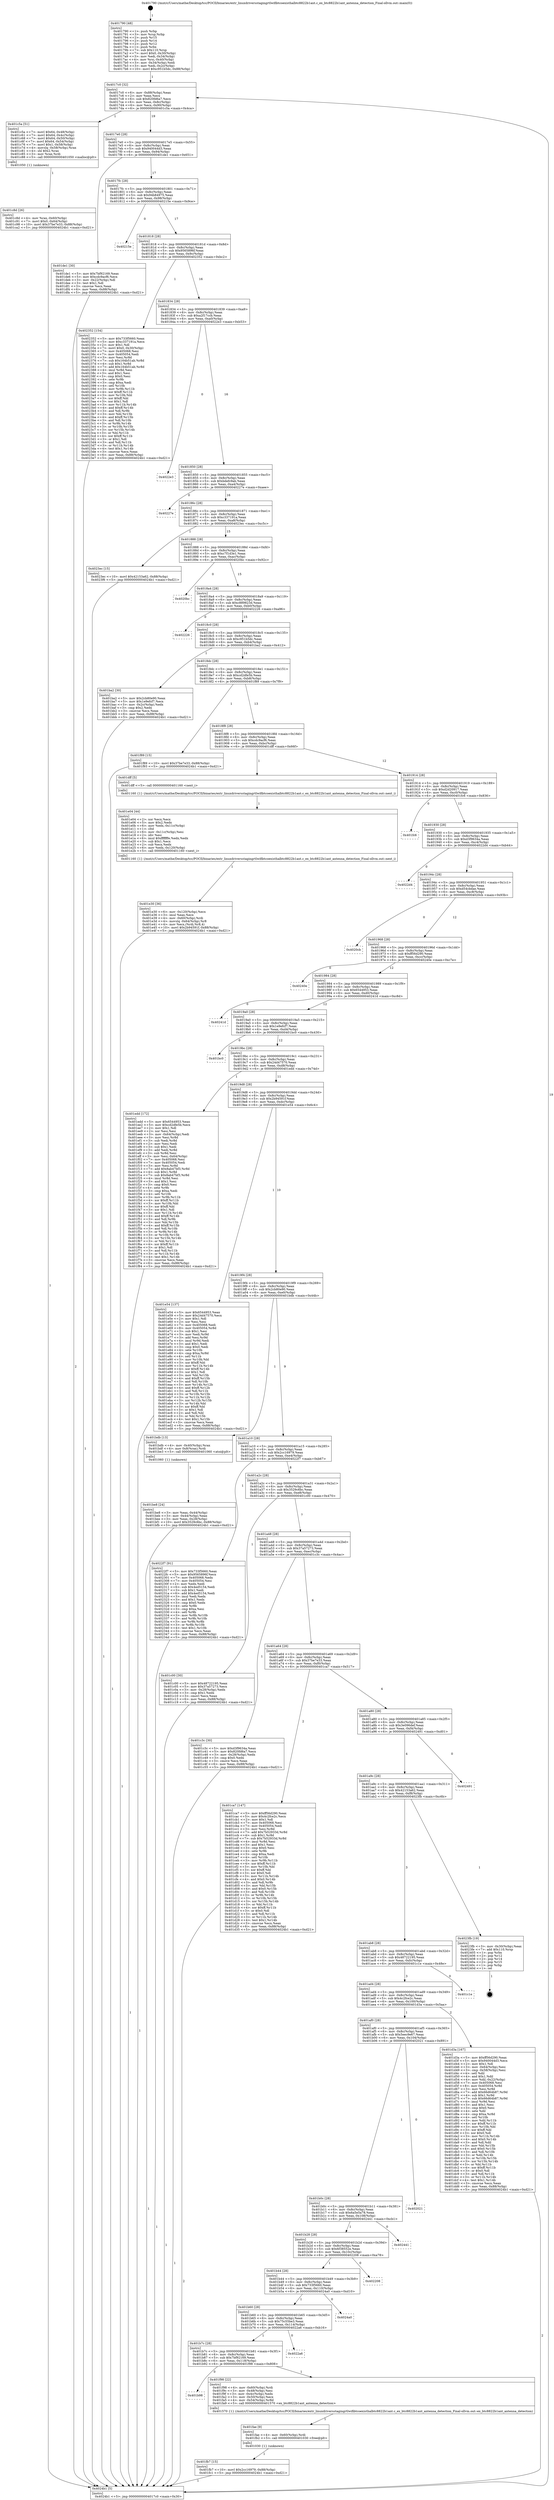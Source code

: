 digraph "0x401790" {
  label = "0x401790 (/mnt/c/Users/mathe/Desktop/tcc/POCII/binaries/extr_linuxdriversstagingrtlwifibtcoexisthalbtc8822b1ant.c_ex_btc8822b1ant_antenna_detection_Final-ollvm.out::main(0))"
  labelloc = "t"
  node[shape=record]

  Entry [label="",width=0.3,height=0.3,shape=circle,fillcolor=black,style=filled]
  "0x4017c0" [label="{
     0x4017c0 [32]\l
     | [instrs]\l
     &nbsp;&nbsp;0x4017c0 \<+6\>: mov -0x88(%rbp),%eax\l
     &nbsp;&nbsp;0x4017c6 \<+2\>: mov %eax,%ecx\l
     &nbsp;&nbsp;0x4017c8 \<+6\>: sub $0x820fd6a7,%ecx\l
     &nbsp;&nbsp;0x4017ce \<+6\>: mov %eax,-0x8c(%rbp)\l
     &nbsp;&nbsp;0x4017d4 \<+6\>: mov %ecx,-0x90(%rbp)\l
     &nbsp;&nbsp;0x4017da \<+6\>: je 0000000000401c5a \<main+0x4ca\>\l
  }"]
  "0x401c5a" [label="{
     0x401c5a [51]\l
     | [instrs]\l
     &nbsp;&nbsp;0x401c5a \<+7\>: movl $0x64,-0x48(%rbp)\l
     &nbsp;&nbsp;0x401c61 \<+7\>: movl $0x64,-0x4c(%rbp)\l
     &nbsp;&nbsp;0x401c68 \<+7\>: movl $0x64,-0x50(%rbp)\l
     &nbsp;&nbsp;0x401c6f \<+7\>: movl $0x64,-0x54(%rbp)\l
     &nbsp;&nbsp;0x401c76 \<+7\>: movl $0x1,-0x58(%rbp)\l
     &nbsp;&nbsp;0x401c7d \<+4\>: movslq -0x58(%rbp),%rax\l
     &nbsp;&nbsp;0x401c81 \<+4\>: shl $0x2,%rax\l
     &nbsp;&nbsp;0x401c85 \<+3\>: mov %rax,%rdi\l
     &nbsp;&nbsp;0x401c88 \<+5\>: call 0000000000401050 \<malloc@plt\>\l
     | [calls]\l
     &nbsp;&nbsp;0x401050 \{1\} (unknown)\l
  }"]
  "0x4017e0" [label="{
     0x4017e0 [28]\l
     | [instrs]\l
     &nbsp;&nbsp;0x4017e0 \<+5\>: jmp 00000000004017e5 \<main+0x55\>\l
     &nbsp;&nbsp;0x4017e5 \<+6\>: mov -0x8c(%rbp),%eax\l
     &nbsp;&nbsp;0x4017eb \<+5\>: sub $0x940044d3,%eax\l
     &nbsp;&nbsp;0x4017f0 \<+6\>: mov %eax,-0x94(%rbp)\l
     &nbsp;&nbsp;0x4017f6 \<+6\>: je 0000000000401de1 \<main+0x651\>\l
  }"]
  Exit [label="",width=0.3,height=0.3,shape=circle,fillcolor=black,style=filled,peripheries=2]
  "0x401de1" [label="{
     0x401de1 [30]\l
     | [instrs]\l
     &nbsp;&nbsp;0x401de1 \<+5\>: mov $0x7bf92169,%eax\l
     &nbsp;&nbsp;0x401de6 \<+5\>: mov $0xcdc9acf6,%ecx\l
     &nbsp;&nbsp;0x401deb \<+3\>: mov -0x22(%rbp),%dl\l
     &nbsp;&nbsp;0x401dee \<+3\>: test $0x1,%dl\l
     &nbsp;&nbsp;0x401df1 \<+3\>: cmovne %ecx,%eax\l
     &nbsp;&nbsp;0x401df4 \<+6\>: mov %eax,-0x88(%rbp)\l
     &nbsp;&nbsp;0x401dfa \<+5\>: jmp 00000000004024b1 \<main+0xd21\>\l
  }"]
  "0x4017fc" [label="{
     0x4017fc [28]\l
     | [instrs]\l
     &nbsp;&nbsp;0x4017fc \<+5\>: jmp 0000000000401801 \<main+0x71\>\l
     &nbsp;&nbsp;0x401801 \<+6\>: mov -0x8c(%rbp),%eax\l
     &nbsp;&nbsp;0x401807 \<+5\>: sub $0x94b84975,%eax\l
     &nbsp;&nbsp;0x40180c \<+6\>: mov %eax,-0x98(%rbp)\l
     &nbsp;&nbsp;0x401812 \<+6\>: je 000000000040215e \<main+0x9ce\>\l
  }"]
  "0x401fb7" [label="{
     0x401fb7 [15]\l
     | [instrs]\l
     &nbsp;&nbsp;0x401fb7 \<+10\>: movl $0x2cc16979,-0x88(%rbp)\l
     &nbsp;&nbsp;0x401fc1 \<+5\>: jmp 00000000004024b1 \<main+0xd21\>\l
  }"]
  "0x40215e" [label="{
     0x40215e\l
  }", style=dashed]
  "0x401818" [label="{
     0x401818 [28]\l
     | [instrs]\l
     &nbsp;&nbsp;0x401818 \<+5\>: jmp 000000000040181d \<main+0x8d\>\l
     &nbsp;&nbsp;0x40181d \<+6\>: mov -0x8c(%rbp),%eax\l
     &nbsp;&nbsp;0x401823 \<+5\>: sub $0x9565896f,%eax\l
     &nbsp;&nbsp;0x401828 \<+6\>: mov %eax,-0x9c(%rbp)\l
     &nbsp;&nbsp;0x40182e \<+6\>: je 0000000000402352 \<main+0xbc2\>\l
  }"]
  "0x401fae" [label="{
     0x401fae [9]\l
     | [instrs]\l
     &nbsp;&nbsp;0x401fae \<+4\>: mov -0x60(%rbp),%rdi\l
     &nbsp;&nbsp;0x401fb2 \<+5\>: call 0000000000401030 \<free@plt\>\l
     | [calls]\l
     &nbsp;&nbsp;0x401030 \{1\} (unknown)\l
  }"]
  "0x402352" [label="{
     0x402352 [154]\l
     | [instrs]\l
     &nbsp;&nbsp;0x402352 \<+5\>: mov $0x733f5660,%eax\l
     &nbsp;&nbsp;0x402357 \<+5\>: mov $0xc337191a,%ecx\l
     &nbsp;&nbsp;0x40235c \<+2\>: mov $0x1,%dl\l
     &nbsp;&nbsp;0x40235e \<+7\>: movl $0x0,-0x30(%rbp)\l
     &nbsp;&nbsp;0x402365 \<+7\>: mov 0x405068,%esi\l
     &nbsp;&nbsp;0x40236c \<+7\>: mov 0x405054,%edi\l
     &nbsp;&nbsp;0x402373 \<+3\>: mov %esi,%r8d\l
     &nbsp;&nbsp;0x402376 \<+7\>: sub $0x164b51ab,%r8d\l
     &nbsp;&nbsp;0x40237d \<+4\>: sub $0x1,%r8d\l
     &nbsp;&nbsp;0x402381 \<+7\>: add $0x164b51ab,%r8d\l
     &nbsp;&nbsp;0x402388 \<+4\>: imul %r8d,%esi\l
     &nbsp;&nbsp;0x40238c \<+3\>: and $0x1,%esi\l
     &nbsp;&nbsp;0x40238f \<+3\>: cmp $0x0,%esi\l
     &nbsp;&nbsp;0x402392 \<+4\>: sete %r9b\l
     &nbsp;&nbsp;0x402396 \<+3\>: cmp $0xa,%edi\l
     &nbsp;&nbsp;0x402399 \<+4\>: setl %r10b\l
     &nbsp;&nbsp;0x40239d \<+3\>: mov %r9b,%r11b\l
     &nbsp;&nbsp;0x4023a0 \<+4\>: xor $0xff,%r11b\l
     &nbsp;&nbsp;0x4023a4 \<+3\>: mov %r10b,%bl\l
     &nbsp;&nbsp;0x4023a7 \<+3\>: xor $0xff,%bl\l
     &nbsp;&nbsp;0x4023aa \<+3\>: xor $0x1,%dl\l
     &nbsp;&nbsp;0x4023ad \<+3\>: mov %r11b,%r14b\l
     &nbsp;&nbsp;0x4023b0 \<+4\>: and $0xff,%r14b\l
     &nbsp;&nbsp;0x4023b4 \<+3\>: and %dl,%r9b\l
     &nbsp;&nbsp;0x4023b7 \<+3\>: mov %bl,%r15b\l
     &nbsp;&nbsp;0x4023ba \<+4\>: and $0xff,%r15b\l
     &nbsp;&nbsp;0x4023be \<+3\>: and %dl,%r10b\l
     &nbsp;&nbsp;0x4023c1 \<+3\>: or %r9b,%r14b\l
     &nbsp;&nbsp;0x4023c4 \<+3\>: or %r10b,%r15b\l
     &nbsp;&nbsp;0x4023c7 \<+3\>: xor %r15b,%r14b\l
     &nbsp;&nbsp;0x4023ca \<+3\>: or %bl,%r11b\l
     &nbsp;&nbsp;0x4023cd \<+4\>: xor $0xff,%r11b\l
     &nbsp;&nbsp;0x4023d1 \<+3\>: or $0x1,%dl\l
     &nbsp;&nbsp;0x4023d4 \<+3\>: and %dl,%r11b\l
     &nbsp;&nbsp;0x4023d7 \<+3\>: or %r11b,%r14b\l
     &nbsp;&nbsp;0x4023da \<+4\>: test $0x1,%r14b\l
     &nbsp;&nbsp;0x4023de \<+3\>: cmovne %ecx,%eax\l
     &nbsp;&nbsp;0x4023e1 \<+6\>: mov %eax,-0x88(%rbp)\l
     &nbsp;&nbsp;0x4023e7 \<+5\>: jmp 00000000004024b1 \<main+0xd21\>\l
  }"]
  "0x401834" [label="{
     0x401834 [28]\l
     | [instrs]\l
     &nbsp;&nbsp;0x401834 \<+5\>: jmp 0000000000401839 \<main+0xa9\>\l
     &nbsp;&nbsp;0x401839 \<+6\>: mov -0x8c(%rbp),%eax\l
     &nbsp;&nbsp;0x40183f \<+5\>: sub $0xa2f17ccb,%eax\l
     &nbsp;&nbsp;0x401844 \<+6\>: mov %eax,-0xa0(%rbp)\l
     &nbsp;&nbsp;0x40184a \<+6\>: je 00000000004022e3 \<main+0xb53\>\l
  }"]
  "0x401b98" [label="{
     0x401b98\l
  }", style=dashed]
  "0x4022e3" [label="{
     0x4022e3\l
  }", style=dashed]
  "0x401850" [label="{
     0x401850 [28]\l
     | [instrs]\l
     &nbsp;&nbsp;0x401850 \<+5\>: jmp 0000000000401855 \<main+0xc5\>\l
     &nbsp;&nbsp;0x401855 \<+6\>: mov -0x8c(%rbp),%eax\l
     &nbsp;&nbsp;0x40185b \<+5\>: sub $0xbdefc9ab,%eax\l
     &nbsp;&nbsp;0x401860 \<+6\>: mov %eax,-0xa4(%rbp)\l
     &nbsp;&nbsp;0x401866 \<+6\>: je 000000000040227e \<main+0xaee\>\l
  }"]
  "0x401f98" [label="{
     0x401f98 [22]\l
     | [instrs]\l
     &nbsp;&nbsp;0x401f98 \<+4\>: mov -0x60(%rbp),%rdi\l
     &nbsp;&nbsp;0x401f9c \<+3\>: mov -0x48(%rbp),%esi\l
     &nbsp;&nbsp;0x401f9f \<+3\>: mov -0x4c(%rbp),%edx\l
     &nbsp;&nbsp;0x401fa2 \<+3\>: mov -0x50(%rbp),%ecx\l
     &nbsp;&nbsp;0x401fa5 \<+4\>: mov -0x54(%rbp),%r8d\l
     &nbsp;&nbsp;0x401fa9 \<+5\>: call 0000000000401570 \<ex_btc8822b1ant_antenna_detection\>\l
     | [calls]\l
     &nbsp;&nbsp;0x401570 \{1\} (/mnt/c/Users/mathe/Desktop/tcc/POCII/binaries/extr_linuxdriversstagingrtlwifibtcoexisthalbtc8822b1ant.c_ex_btc8822b1ant_antenna_detection_Final-ollvm.out::ex_btc8822b1ant_antenna_detection)\l
  }"]
  "0x40227e" [label="{
     0x40227e\l
  }", style=dashed]
  "0x40186c" [label="{
     0x40186c [28]\l
     | [instrs]\l
     &nbsp;&nbsp;0x40186c \<+5\>: jmp 0000000000401871 \<main+0xe1\>\l
     &nbsp;&nbsp;0x401871 \<+6\>: mov -0x8c(%rbp),%eax\l
     &nbsp;&nbsp;0x401877 \<+5\>: sub $0xc337191a,%eax\l
     &nbsp;&nbsp;0x40187c \<+6\>: mov %eax,-0xa8(%rbp)\l
     &nbsp;&nbsp;0x401882 \<+6\>: je 00000000004023ec \<main+0xc5c\>\l
  }"]
  "0x401b7c" [label="{
     0x401b7c [28]\l
     | [instrs]\l
     &nbsp;&nbsp;0x401b7c \<+5\>: jmp 0000000000401b81 \<main+0x3f1\>\l
     &nbsp;&nbsp;0x401b81 \<+6\>: mov -0x8c(%rbp),%eax\l
     &nbsp;&nbsp;0x401b87 \<+5\>: sub $0x7bf92169,%eax\l
     &nbsp;&nbsp;0x401b8c \<+6\>: mov %eax,-0x118(%rbp)\l
     &nbsp;&nbsp;0x401b92 \<+6\>: je 0000000000401f98 \<main+0x808\>\l
  }"]
  "0x4023ec" [label="{
     0x4023ec [15]\l
     | [instrs]\l
     &nbsp;&nbsp;0x4023ec \<+10\>: movl $0x42153a62,-0x88(%rbp)\l
     &nbsp;&nbsp;0x4023f6 \<+5\>: jmp 00000000004024b1 \<main+0xd21\>\l
  }"]
  "0x401888" [label="{
     0x401888 [28]\l
     | [instrs]\l
     &nbsp;&nbsp;0x401888 \<+5\>: jmp 000000000040188d \<main+0xfd\>\l
     &nbsp;&nbsp;0x40188d \<+6\>: mov -0x8c(%rbp),%eax\l
     &nbsp;&nbsp;0x401893 \<+5\>: sub $0xc7f1d3e1,%eax\l
     &nbsp;&nbsp;0x401898 \<+6\>: mov %eax,-0xac(%rbp)\l
     &nbsp;&nbsp;0x40189e \<+6\>: je 00000000004020bc \<main+0x92c\>\l
  }"]
  "0x4022a6" [label="{
     0x4022a6\l
  }", style=dashed]
  "0x4020bc" [label="{
     0x4020bc\l
  }", style=dashed]
  "0x4018a4" [label="{
     0x4018a4 [28]\l
     | [instrs]\l
     &nbsp;&nbsp;0x4018a4 \<+5\>: jmp 00000000004018a9 \<main+0x119\>\l
     &nbsp;&nbsp;0x4018a9 \<+6\>: mov -0x8c(%rbp),%eax\l
     &nbsp;&nbsp;0x4018af \<+5\>: sub $0xc889823d,%eax\l
     &nbsp;&nbsp;0x4018b4 \<+6\>: mov %eax,-0xb0(%rbp)\l
     &nbsp;&nbsp;0x4018ba \<+6\>: je 0000000000402226 \<main+0xa96\>\l
  }"]
  "0x401b60" [label="{
     0x401b60 [28]\l
     | [instrs]\l
     &nbsp;&nbsp;0x401b60 \<+5\>: jmp 0000000000401b65 \<main+0x3d5\>\l
     &nbsp;&nbsp;0x401b65 \<+6\>: mov -0x8c(%rbp),%eax\l
     &nbsp;&nbsp;0x401b6b \<+5\>: sub $0x75c55be3,%eax\l
     &nbsp;&nbsp;0x401b70 \<+6\>: mov %eax,-0x114(%rbp)\l
     &nbsp;&nbsp;0x401b76 \<+6\>: je 00000000004022a6 \<main+0xb16\>\l
  }"]
  "0x402226" [label="{
     0x402226\l
  }", style=dashed]
  "0x4018c0" [label="{
     0x4018c0 [28]\l
     | [instrs]\l
     &nbsp;&nbsp;0x4018c0 \<+5\>: jmp 00000000004018c5 \<main+0x135\>\l
     &nbsp;&nbsp;0x4018c5 \<+6\>: mov -0x8c(%rbp),%eax\l
     &nbsp;&nbsp;0x4018cb \<+5\>: sub $0xc951b5dc,%eax\l
     &nbsp;&nbsp;0x4018d0 \<+6\>: mov %eax,-0xb4(%rbp)\l
     &nbsp;&nbsp;0x4018d6 \<+6\>: je 0000000000401ba2 \<main+0x412\>\l
  }"]
  "0x4024a0" [label="{
     0x4024a0\l
  }", style=dashed]
  "0x401ba2" [label="{
     0x401ba2 [30]\l
     | [instrs]\l
     &nbsp;&nbsp;0x401ba2 \<+5\>: mov $0x2cb80e90,%eax\l
     &nbsp;&nbsp;0x401ba7 \<+5\>: mov $0x1e9efcf7,%ecx\l
     &nbsp;&nbsp;0x401bac \<+3\>: mov -0x2c(%rbp),%edx\l
     &nbsp;&nbsp;0x401baf \<+3\>: cmp $0x2,%edx\l
     &nbsp;&nbsp;0x401bb2 \<+3\>: cmovne %ecx,%eax\l
     &nbsp;&nbsp;0x401bb5 \<+6\>: mov %eax,-0x88(%rbp)\l
     &nbsp;&nbsp;0x401bbb \<+5\>: jmp 00000000004024b1 \<main+0xd21\>\l
  }"]
  "0x4018dc" [label="{
     0x4018dc [28]\l
     | [instrs]\l
     &nbsp;&nbsp;0x4018dc \<+5\>: jmp 00000000004018e1 \<main+0x151\>\l
     &nbsp;&nbsp;0x4018e1 \<+6\>: mov -0x8c(%rbp),%eax\l
     &nbsp;&nbsp;0x4018e7 \<+5\>: sub $0xcd2dfe5b,%eax\l
     &nbsp;&nbsp;0x4018ec \<+6\>: mov %eax,-0xb8(%rbp)\l
     &nbsp;&nbsp;0x4018f2 \<+6\>: je 0000000000401f89 \<main+0x7f9\>\l
  }"]
  "0x4024b1" [label="{
     0x4024b1 [5]\l
     | [instrs]\l
     &nbsp;&nbsp;0x4024b1 \<+5\>: jmp 00000000004017c0 \<main+0x30\>\l
  }"]
  "0x401790" [label="{
     0x401790 [48]\l
     | [instrs]\l
     &nbsp;&nbsp;0x401790 \<+1\>: push %rbp\l
     &nbsp;&nbsp;0x401791 \<+3\>: mov %rsp,%rbp\l
     &nbsp;&nbsp;0x401794 \<+2\>: push %r15\l
     &nbsp;&nbsp;0x401796 \<+2\>: push %r14\l
     &nbsp;&nbsp;0x401798 \<+2\>: push %r12\l
     &nbsp;&nbsp;0x40179a \<+1\>: push %rbx\l
     &nbsp;&nbsp;0x40179b \<+7\>: sub $0x110,%rsp\l
     &nbsp;&nbsp;0x4017a2 \<+7\>: movl $0x0,-0x30(%rbp)\l
     &nbsp;&nbsp;0x4017a9 \<+3\>: mov %edi,-0x34(%rbp)\l
     &nbsp;&nbsp;0x4017ac \<+4\>: mov %rsi,-0x40(%rbp)\l
     &nbsp;&nbsp;0x4017b0 \<+3\>: mov -0x34(%rbp),%edi\l
     &nbsp;&nbsp;0x4017b3 \<+3\>: mov %edi,-0x2c(%rbp)\l
     &nbsp;&nbsp;0x4017b6 \<+10\>: movl $0xc951b5dc,-0x88(%rbp)\l
  }"]
  "0x401b44" [label="{
     0x401b44 [28]\l
     | [instrs]\l
     &nbsp;&nbsp;0x401b44 \<+5\>: jmp 0000000000401b49 \<main+0x3b9\>\l
     &nbsp;&nbsp;0x401b49 \<+6\>: mov -0x8c(%rbp),%eax\l
     &nbsp;&nbsp;0x401b4f \<+5\>: sub $0x733f5660,%eax\l
     &nbsp;&nbsp;0x401b54 \<+6\>: mov %eax,-0x110(%rbp)\l
     &nbsp;&nbsp;0x401b5a \<+6\>: je 00000000004024a0 \<main+0xd10\>\l
  }"]
  "0x401f89" [label="{
     0x401f89 [15]\l
     | [instrs]\l
     &nbsp;&nbsp;0x401f89 \<+10\>: movl $0x37be7e33,-0x88(%rbp)\l
     &nbsp;&nbsp;0x401f93 \<+5\>: jmp 00000000004024b1 \<main+0xd21\>\l
  }"]
  "0x4018f8" [label="{
     0x4018f8 [28]\l
     | [instrs]\l
     &nbsp;&nbsp;0x4018f8 \<+5\>: jmp 00000000004018fd \<main+0x16d\>\l
     &nbsp;&nbsp;0x4018fd \<+6\>: mov -0x8c(%rbp),%eax\l
     &nbsp;&nbsp;0x401903 \<+5\>: sub $0xcdc9acf6,%eax\l
     &nbsp;&nbsp;0x401908 \<+6\>: mov %eax,-0xbc(%rbp)\l
     &nbsp;&nbsp;0x40190e \<+6\>: je 0000000000401dff \<main+0x66f\>\l
  }"]
  "0x402208" [label="{
     0x402208\l
  }", style=dashed]
  "0x401dff" [label="{
     0x401dff [5]\l
     | [instrs]\l
     &nbsp;&nbsp;0x401dff \<+5\>: call 0000000000401160 \<next_i\>\l
     | [calls]\l
     &nbsp;&nbsp;0x401160 \{1\} (/mnt/c/Users/mathe/Desktop/tcc/POCII/binaries/extr_linuxdriversstagingrtlwifibtcoexisthalbtc8822b1ant.c_ex_btc8822b1ant_antenna_detection_Final-ollvm.out::next_i)\l
  }"]
  "0x401914" [label="{
     0x401914 [28]\l
     | [instrs]\l
     &nbsp;&nbsp;0x401914 \<+5\>: jmp 0000000000401919 \<main+0x189\>\l
     &nbsp;&nbsp;0x401919 \<+6\>: mov -0x8c(%rbp),%eax\l
     &nbsp;&nbsp;0x40191f \<+5\>: sub $0xd2d20917,%eax\l
     &nbsp;&nbsp;0x401924 \<+6\>: mov %eax,-0xc0(%rbp)\l
     &nbsp;&nbsp;0x40192a \<+6\>: je 0000000000401fc6 \<main+0x836\>\l
  }"]
  "0x401b28" [label="{
     0x401b28 [28]\l
     | [instrs]\l
     &nbsp;&nbsp;0x401b28 \<+5\>: jmp 0000000000401b2d \<main+0x39d\>\l
     &nbsp;&nbsp;0x401b2d \<+6\>: mov -0x8c(%rbp),%eax\l
     &nbsp;&nbsp;0x401b33 \<+5\>: sub $0x6f38552e,%eax\l
     &nbsp;&nbsp;0x401b38 \<+6\>: mov %eax,-0x10c(%rbp)\l
     &nbsp;&nbsp;0x401b3e \<+6\>: je 0000000000402208 \<main+0xa78\>\l
  }"]
  "0x401fc6" [label="{
     0x401fc6\l
  }", style=dashed]
  "0x401930" [label="{
     0x401930 [28]\l
     | [instrs]\l
     &nbsp;&nbsp;0x401930 \<+5\>: jmp 0000000000401935 \<main+0x1a5\>\l
     &nbsp;&nbsp;0x401935 \<+6\>: mov -0x8c(%rbp),%eax\l
     &nbsp;&nbsp;0x40193b \<+5\>: sub $0xd3f9634a,%eax\l
     &nbsp;&nbsp;0x401940 \<+6\>: mov %eax,-0xc4(%rbp)\l
     &nbsp;&nbsp;0x401946 \<+6\>: je 00000000004022d4 \<main+0xb44\>\l
  }"]
  "0x402441" [label="{
     0x402441\l
  }", style=dashed]
  "0x4022d4" [label="{
     0x4022d4\l
  }", style=dashed]
  "0x40194c" [label="{
     0x40194c [28]\l
     | [instrs]\l
     &nbsp;&nbsp;0x40194c \<+5\>: jmp 0000000000401951 \<main+0x1c1\>\l
     &nbsp;&nbsp;0x401951 \<+6\>: mov -0x8c(%rbp),%eax\l
     &nbsp;&nbsp;0x401957 \<+5\>: sub $0xd54cbdae,%eax\l
     &nbsp;&nbsp;0x40195c \<+6\>: mov %eax,-0xc8(%rbp)\l
     &nbsp;&nbsp;0x401962 \<+6\>: je 00000000004020cb \<main+0x93b\>\l
  }"]
  "0x401b0c" [label="{
     0x401b0c [28]\l
     | [instrs]\l
     &nbsp;&nbsp;0x401b0c \<+5\>: jmp 0000000000401b11 \<main+0x381\>\l
     &nbsp;&nbsp;0x401b11 \<+6\>: mov -0x8c(%rbp),%eax\l
     &nbsp;&nbsp;0x401b17 \<+5\>: sub $0x6a5e5a78,%eax\l
     &nbsp;&nbsp;0x401b1c \<+6\>: mov %eax,-0x108(%rbp)\l
     &nbsp;&nbsp;0x401b22 \<+6\>: je 0000000000402441 \<main+0xcb1\>\l
  }"]
  "0x4020cb" [label="{
     0x4020cb\l
  }", style=dashed]
  "0x401968" [label="{
     0x401968 [28]\l
     | [instrs]\l
     &nbsp;&nbsp;0x401968 \<+5\>: jmp 000000000040196d \<main+0x1dd\>\l
     &nbsp;&nbsp;0x40196d \<+6\>: mov -0x8c(%rbp),%eax\l
     &nbsp;&nbsp;0x401973 \<+5\>: sub $0xff56d290,%eax\l
     &nbsp;&nbsp;0x401978 \<+6\>: mov %eax,-0xcc(%rbp)\l
     &nbsp;&nbsp;0x40197e \<+6\>: je 000000000040240e \<main+0xc7e\>\l
  }"]
  "0x402021" [label="{
     0x402021\l
  }", style=dashed]
  "0x40240e" [label="{
     0x40240e\l
  }", style=dashed]
  "0x401984" [label="{
     0x401984 [28]\l
     | [instrs]\l
     &nbsp;&nbsp;0x401984 \<+5\>: jmp 0000000000401989 \<main+0x1f9\>\l
     &nbsp;&nbsp;0x401989 \<+6\>: mov -0x8c(%rbp),%eax\l
     &nbsp;&nbsp;0x40198f \<+5\>: sub $0x6544953,%eax\l
     &nbsp;&nbsp;0x401994 \<+6\>: mov %eax,-0xd0(%rbp)\l
     &nbsp;&nbsp;0x40199a \<+6\>: je 000000000040241d \<main+0xc8d\>\l
  }"]
  "0x401e30" [label="{
     0x401e30 [36]\l
     | [instrs]\l
     &nbsp;&nbsp;0x401e30 \<+6\>: mov -0x120(%rbp),%ecx\l
     &nbsp;&nbsp;0x401e36 \<+3\>: imul %eax,%ecx\l
     &nbsp;&nbsp;0x401e39 \<+4\>: mov -0x60(%rbp),%rdi\l
     &nbsp;&nbsp;0x401e3d \<+4\>: movslq -0x64(%rbp),%r8\l
     &nbsp;&nbsp;0x401e41 \<+4\>: mov %ecx,(%rdi,%r8,4)\l
     &nbsp;&nbsp;0x401e45 \<+10\>: movl $0x2b94591f,-0x88(%rbp)\l
     &nbsp;&nbsp;0x401e4f \<+5\>: jmp 00000000004024b1 \<main+0xd21\>\l
  }"]
  "0x40241d" [label="{
     0x40241d\l
  }", style=dashed]
  "0x4019a0" [label="{
     0x4019a0 [28]\l
     | [instrs]\l
     &nbsp;&nbsp;0x4019a0 \<+5\>: jmp 00000000004019a5 \<main+0x215\>\l
     &nbsp;&nbsp;0x4019a5 \<+6\>: mov -0x8c(%rbp),%eax\l
     &nbsp;&nbsp;0x4019ab \<+5\>: sub $0x1e9efcf7,%eax\l
     &nbsp;&nbsp;0x4019b0 \<+6\>: mov %eax,-0xd4(%rbp)\l
     &nbsp;&nbsp;0x4019b6 \<+6\>: je 0000000000401bc0 \<main+0x430\>\l
  }"]
  "0x401e04" [label="{
     0x401e04 [44]\l
     | [instrs]\l
     &nbsp;&nbsp;0x401e04 \<+2\>: xor %ecx,%ecx\l
     &nbsp;&nbsp;0x401e06 \<+5\>: mov $0x2,%edx\l
     &nbsp;&nbsp;0x401e0b \<+6\>: mov %edx,-0x11c(%rbp)\l
     &nbsp;&nbsp;0x401e11 \<+1\>: cltd\l
     &nbsp;&nbsp;0x401e12 \<+6\>: mov -0x11c(%rbp),%esi\l
     &nbsp;&nbsp;0x401e18 \<+2\>: idiv %esi\l
     &nbsp;&nbsp;0x401e1a \<+6\>: imul $0xfffffffe,%edx,%edx\l
     &nbsp;&nbsp;0x401e20 \<+3\>: sub $0x1,%ecx\l
     &nbsp;&nbsp;0x401e23 \<+2\>: sub %ecx,%edx\l
     &nbsp;&nbsp;0x401e25 \<+6\>: mov %edx,-0x120(%rbp)\l
     &nbsp;&nbsp;0x401e2b \<+5\>: call 0000000000401160 \<next_i\>\l
     | [calls]\l
     &nbsp;&nbsp;0x401160 \{1\} (/mnt/c/Users/mathe/Desktop/tcc/POCII/binaries/extr_linuxdriversstagingrtlwifibtcoexisthalbtc8822b1ant.c_ex_btc8822b1ant_antenna_detection_Final-ollvm.out::next_i)\l
  }"]
  "0x401bc0" [label="{
     0x401bc0\l
  }", style=dashed]
  "0x4019bc" [label="{
     0x4019bc [28]\l
     | [instrs]\l
     &nbsp;&nbsp;0x4019bc \<+5\>: jmp 00000000004019c1 \<main+0x231\>\l
     &nbsp;&nbsp;0x4019c1 \<+6\>: mov -0x8c(%rbp),%eax\l
     &nbsp;&nbsp;0x4019c7 \<+5\>: sub $0x24d47570,%eax\l
     &nbsp;&nbsp;0x4019cc \<+6\>: mov %eax,-0xd8(%rbp)\l
     &nbsp;&nbsp;0x4019d2 \<+6\>: je 0000000000401edd \<main+0x74d\>\l
  }"]
  "0x401af0" [label="{
     0x401af0 [28]\l
     | [instrs]\l
     &nbsp;&nbsp;0x401af0 \<+5\>: jmp 0000000000401af5 \<main+0x365\>\l
     &nbsp;&nbsp;0x401af5 \<+6\>: mov -0x8c(%rbp),%eax\l
     &nbsp;&nbsp;0x401afb \<+5\>: sub $0x5eec9e67,%eax\l
     &nbsp;&nbsp;0x401b00 \<+6\>: mov %eax,-0x104(%rbp)\l
     &nbsp;&nbsp;0x401b06 \<+6\>: je 0000000000402021 \<main+0x891\>\l
  }"]
  "0x401edd" [label="{
     0x401edd [172]\l
     | [instrs]\l
     &nbsp;&nbsp;0x401edd \<+5\>: mov $0x6544953,%eax\l
     &nbsp;&nbsp;0x401ee2 \<+5\>: mov $0xcd2dfe5b,%ecx\l
     &nbsp;&nbsp;0x401ee7 \<+2\>: mov $0x1,%dl\l
     &nbsp;&nbsp;0x401ee9 \<+2\>: xor %esi,%esi\l
     &nbsp;&nbsp;0x401eeb \<+3\>: mov -0x64(%rbp),%edi\l
     &nbsp;&nbsp;0x401eee \<+3\>: mov %esi,%r8d\l
     &nbsp;&nbsp;0x401ef1 \<+3\>: sub %edi,%r8d\l
     &nbsp;&nbsp;0x401ef4 \<+2\>: mov %esi,%edi\l
     &nbsp;&nbsp;0x401ef6 \<+3\>: sub $0x1,%edi\l
     &nbsp;&nbsp;0x401ef9 \<+3\>: add %edi,%r8d\l
     &nbsp;&nbsp;0x401efc \<+3\>: sub %r8d,%esi\l
     &nbsp;&nbsp;0x401eff \<+3\>: mov %esi,-0x64(%rbp)\l
     &nbsp;&nbsp;0x401f02 \<+7\>: mov 0x405068,%esi\l
     &nbsp;&nbsp;0x401f09 \<+7\>: mov 0x405054,%edi\l
     &nbsp;&nbsp;0x401f10 \<+3\>: mov %esi,%r8d\l
     &nbsp;&nbsp;0x401f13 \<+7\>: add $0x8ab47bf3,%r8d\l
     &nbsp;&nbsp;0x401f1a \<+4\>: sub $0x1,%r8d\l
     &nbsp;&nbsp;0x401f1e \<+7\>: sub $0x8ab47bf3,%r8d\l
     &nbsp;&nbsp;0x401f25 \<+4\>: imul %r8d,%esi\l
     &nbsp;&nbsp;0x401f29 \<+3\>: and $0x1,%esi\l
     &nbsp;&nbsp;0x401f2c \<+3\>: cmp $0x0,%esi\l
     &nbsp;&nbsp;0x401f2f \<+4\>: sete %r9b\l
     &nbsp;&nbsp;0x401f33 \<+3\>: cmp $0xa,%edi\l
     &nbsp;&nbsp;0x401f36 \<+4\>: setl %r10b\l
     &nbsp;&nbsp;0x401f3a \<+3\>: mov %r9b,%r11b\l
     &nbsp;&nbsp;0x401f3d \<+4\>: xor $0xff,%r11b\l
     &nbsp;&nbsp;0x401f41 \<+3\>: mov %r10b,%bl\l
     &nbsp;&nbsp;0x401f44 \<+3\>: xor $0xff,%bl\l
     &nbsp;&nbsp;0x401f47 \<+3\>: xor $0x1,%dl\l
     &nbsp;&nbsp;0x401f4a \<+3\>: mov %r11b,%r14b\l
     &nbsp;&nbsp;0x401f4d \<+4\>: and $0xff,%r14b\l
     &nbsp;&nbsp;0x401f51 \<+3\>: and %dl,%r9b\l
     &nbsp;&nbsp;0x401f54 \<+3\>: mov %bl,%r15b\l
     &nbsp;&nbsp;0x401f57 \<+4\>: and $0xff,%r15b\l
     &nbsp;&nbsp;0x401f5b \<+3\>: and %dl,%r10b\l
     &nbsp;&nbsp;0x401f5e \<+3\>: or %r9b,%r14b\l
     &nbsp;&nbsp;0x401f61 \<+3\>: or %r10b,%r15b\l
     &nbsp;&nbsp;0x401f64 \<+3\>: xor %r15b,%r14b\l
     &nbsp;&nbsp;0x401f67 \<+3\>: or %bl,%r11b\l
     &nbsp;&nbsp;0x401f6a \<+4\>: xor $0xff,%r11b\l
     &nbsp;&nbsp;0x401f6e \<+3\>: or $0x1,%dl\l
     &nbsp;&nbsp;0x401f71 \<+3\>: and %dl,%r11b\l
     &nbsp;&nbsp;0x401f74 \<+3\>: or %r11b,%r14b\l
     &nbsp;&nbsp;0x401f77 \<+4\>: test $0x1,%r14b\l
     &nbsp;&nbsp;0x401f7b \<+3\>: cmovne %ecx,%eax\l
     &nbsp;&nbsp;0x401f7e \<+6\>: mov %eax,-0x88(%rbp)\l
     &nbsp;&nbsp;0x401f84 \<+5\>: jmp 00000000004024b1 \<main+0xd21\>\l
  }"]
  "0x4019d8" [label="{
     0x4019d8 [28]\l
     | [instrs]\l
     &nbsp;&nbsp;0x4019d8 \<+5\>: jmp 00000000004019dd \<main+0x24d\>\l
     &nbsp;&nbsp;0x4019dd \<+6\>: mov -0x8c(%rbp),%eax\l
     &nbsp;&nbsp;0x4019e3 \<+5\>: sub $0x2b94591f,%eax\l
     &nbsp;&nbsp;0x4019e8 \<+6\>: mov %eax,-0xdc(%rbp)\l
     &nbsp;&nbsp;0x4019ee \<+6\>: je 0000000000401e54 \<main+0x6c4\>\l
  }"]
  "0x401d3a" [label="{
     0x401d3a [167]\l
     | [instrs]\l
     &nbsp;&nbsp;0x401d3a \<+5\>: mov $0xff56d290,%eax\l
     &nbsp;&nbsp;0x401d3f \<+5\>: mov $0x940044d3,%ecx\l
     &nbsp;&nbsp;0x401d44 \<+2\>: mov $0x1,%dl\l
     &nbsp;&nbsp;0x401d46 \<+3\>: mov -0x64(%rbp),%esi\l
     &nbsp;&nbsp;0x401d49 \<+3\>: cmp -0x58(%rbp),%esi\l
     &nbsp;&nbsp;0x401d4c \<+4\>: setl %dil\l
     &nbsp;&nbsp;0x401d50 \<+4\>: and $0x1,%dil\l
     &nbsp;&nbsp;0x401d54 \<+4\>: mov %dil,-0x22(%rbp)\l
     &nbsp;&nbsp;0x401d58 \<+7\>: mov 0x405068,%esi\l
     &nbsp;&nbsp;0x401d5f \<+8\>: mov 0x405054,%r8d\l
     &nbsp;&nbsp;0x401d67 \<+3\>: mov %esi,%r9d\l
     &nbsp;&nbsp;0x401d6a \<+7\>: add $0x66d64b87,%r9d\l
     &nbsp;&nbsp;0x401d71 \<+4\>: sub $0x1,%r9d\l
     &nbsp;&nbsp;0x401d75 \<+7\>: sub $0x66d64b87,%r9d\l
     &nbsp;&nbsp;0x401d7c \<+4\>: imul %r9d,%esi\l
     &nbsp;&nbsp;0x401d80 \<+3\>: and $0x1,%esi\l
     &nbsp;&nbsp;0x401d83 \<+3\>: cmp $0x0,%esi\l
     &nbsp;&nbsp;0x401d86 \<+4\>: sete %dil\l
     &nbsp;&nbsp;0x401d8a \<+4\>: cmp $0xa,%r8d\l
     &nbsp;&nbsp;0x401d8e \<+4\>: setl %r10b\l
     &nbsp;&nbsp;0x401d92 \<+3\>: mov %dil,%r11b\l
     &nbsp;&nbsp;0x401d95 \<+4\>: xor $0xff,%r11b\l
     &nbsp;&nbsp;0x401d99 \<+3\>: mov %r10b,%bl\l
     &nbsp;&nbsp;0x401d9c \<+3\>: xor $0xff,%bl\l
     &nbsp;&nbsp;0x401d9f \<+3\>: xor $0x0,%dl\l
     &nbsp;&nbsp;0x401da2 \<+3\>: mov %r11b,%r14b\l
     &nbsp;&nbsp;0x401da5 \<+4\>: and $0x0,%r14b\l
     &nbsp;&nbsp;0x401da9 \<+3\>: and %dl,%dil\l
     &nbsp;&nbsp;0x401dac \<+3\>: mov %bl,%r15b\l
     &nbsp;&nbsp;0x401daf \<+4\>: and $0x0,%r15b\l
     &nbsp;&nbsp;0x401db3 \<+3\>: and %dl,%r10b\l
     &nbsp;&nbsp;0x401db6 \<+3\>: or %dil,%r14b\l
     &nbsp;&nbsp;0x401db9 \<+3\>: or %r10b,%r15b\l
     &nbsp;&nbsp;0x401dbc \<+3\>: xor %r15b,%r14b\l
     &nbsp;&nbsp;0x401dbf \<+3\>: or %bl,%r11b\l
     &nbsp;&nbsp;0x401dc2 \<+4\>: xor $0xff,%r11b\l
     &nbsp;&nbsp;0x401dc6 \<+3\>: or $0x0,%dl\l
     &nbsp;&nbsp;0x401dc9 \<+3\>: and %dl,%r11b\l
     &nbsp;&nbsp;0x401dcc \<+3\>: or %r11b,%r14b\l
     &nbsp;&nbsp;0x401dcf \<+4\>: test $0x1,%r14b\l
     &nbsp;&nbsp;0x401dd3 \<+3\>: cmovne %ecx,%eax\l
     &nbsp;&nbsp;0x401dd6 \<+6\>: mov %eax,-0x88(%rbp)\l
     &nbsp;&nbsp;0x401ddc \<+5\>: jmp 00000000004024b1 \<main+0xd21\>\l
  }"]
  "0x401e54" [label="{
     0x401e54 [137]\l
     | [instrs]\l
     &nbsp;&nbsp;0x401e54 \<+5\>: mov $0x6544953,%eax\l
     &nbsp;&nbsp;0x401e59 \<+5\>: mov $0x24d47570,%ecx\l
     &nbsp;&nbsp;0x401e5e \<+2\>: mov $0x1,%dl\l
     &nbsp;&nbsp;0x401e60 \<+2\>: xor %esi,%esi\l
     &nbsp;&nbsp;0x401e62 \<+7\>: mov 0x405068,%edi\l
     &nbsp;&nbsp;0x401e69 \<+8\>: mov 0x405054,%r8d\l
     &nbsp;&nbsp;0x401e71 \<+3\>: sub $0x1,%esi\l
     &nbsp;&nbsp;0x401e74 \<+3\>: mov %edi,%r9d\l
     &nbsp;&nbsp;0x401e77 \<+3\>: add %esi,%r9d\l
     &nbsp;&nbsp;0x401e7a \<+4\>: imul %r9d,%edi\l
     &nbsp;&nbsp;0x401e7e \<+3\>: and $0x1,%edi\l
     &nbsp;&nbsp;0x401e81 \<+3\>: cmp $0x0,%edi\l
     &nbsp;&nbsp;0x401e84 \<+4\>: sete %r10b\l
     &nbsp;&nbsp;0x401e88 \<+4\>: cmp $0xa,%r8d\l
     &nbsp;&nbsp;0x401e8c \<+4\>: setl %r11b\l
     &nbsp;&nbsp;0x401e90 \<+3\>: mov %r10b,%bl\l
     &nbsp;&nbsp;0x401e93 \<+3\>: xor $0xff,%bl\l
     &nbsp;&nbsp;0x401e96 \<+3\>: mov %r11b,%r14b\l
     &nbsp;&nbsp;0x401e99 \<+4\>: xor $0xff,%r14b\l
     &nbsp;&nbsp;0x401e9d \<+3\>: xor $0x1,%dl\l
     &nbsp;&nbsp;0x401ea0 \<+3\>: mov %bl,%r15b\l
     &nbsp;&nbsp;0x401ea3 \<+4\>: and $0xff,%r15b\l
     &nbsp;&nbsp;0x401ea7 \<+3\>: and %dl,%r10b\l
     &nbsp;&nbsp;0x401eaa \<+3\>: mov %r14b,%r12b\l
     &nbsp;&nbsp;0x401ead \<+4\>: and $0xff,%r12b\l
     &nbsp;&nbsp;0x401eb1 \<+3\>: and %dl,%r11b\l
     &nbsp;&nbsp;0x401eb4 \<+3\>: or %r10b,%r15b\l
     &nbsp;&nbsp;0x401eb7 \<+3\>: or %r11b,%r12b\l
     &nbsp;&nbsp;0x401eba \<+3\>: xor %r12b,%r15b\l
     &nbsp;&nbsp;0x401ebd \<+3\>: or %r14b,%bl\l
     &nbsp;&nbsp;0x401ec0 \<+3\>: xor $0xff,%bl\l
     &nbsp;&nbsp;0x401ec3 \<+3\>: or $0x1,%dl\l
     &nbsp;&nbsp;0x401ec6 \<+2\>: and %dl,%bl\l
     &nbsp;&nbsp;0x401ec8 \<+3\>: or %bl,%r15b\l
     &nbsp;&nbsp;0x401ecb \<+4\>: test $0x1,%r15b\l
     &nbsp;&nbsp;0x401ecf \<+3\>: cmovne %ecx,%eax\l
     &nbsp;&nbsp;0x401ed2 \<+6\>: mov %eax,-0x88(%rbp)\l
     &nbsp;&nbsp;0x401ed8 \<+5\>: jmp 00000000004024b1 \<main+0xd21\>\l
  }"]
  "0x4019f4" [label="{
     0x4019f4 [28]\l
     | [instrs]\l
     &nbsp;&nbsp;0x4019f4 \<+5\>: jmp 00000000004019f9 \<main+0x269\>\l
     &nbsp;&nbsp;0x4019f9 \<+6\>: mov -0x8c(%rbp),%eax\l
     &nbsp;&nbsp;0x4019ff \<+5\>: sub $0x2cb80e90,%eax\l
     &nbsp;&nbsp;0x401a04 \<+6\>: mov %eax,-0xe0(%rbp)\l
     &nbsp;&nbsp;0x401a0a \<+6\>: je 0000000000401bdb \<main+0x44b\>\l
  }"]
  "0x401ad4" [label="{
     0x401ad4 [28]\l
     | [instrs]\l
     &nbsp;&nbsp;0x401ad4 \<+5\>: jmp 0000000000401ad9 \<main+0x349\>\l
     &nbsp;&nbsp;0x401ad9 \<+6\>: mov -0x8c(%rbp),%eax\l
     &nbsp;&nbsp;0x401adf \<+5\>: sub $0x4c2fce2c,%eax\l
     &nbsp;&nbsp;0x401ae4 \<+6\>: mov %eax,-0x100(%rbp)\l
     &nbsp;&nbsp;0x401aea \<+6\>: je 0000000000401d3a \<main+0x5aa\>\l
  }"]
  "0x401bdb" [label="{
     0x401bdb [13]\l
     | [instrs]\l
     &nbsp;&nbsp;0x401bdb \<+4\>: mov -0x40(%rbp),%rax\l
     &nbsp;&nbsp;0x401bdf \<+4\>: mov 0x8(%rax),%rdi\l
     &nbsp;&nbsp;0x401be3 \<+5\>: call 0000000000401060 \<atoi@plt\>\l
     | [calls]\l
     &nbsp;&nbsp;0x401060 \{1\} (unknown)\l
  }"]
  "0x401a10" [label="{
     0x401a10 [28]\l
     | [instrs]\l
     &nbsp;&nbsp;0x401a10 \<+5\>: jmp 0000000000401a15 \<main+0x285\>\l
     &nbsp;&nbsp;0x401a15 \<+6\>: mov -0x8c(%rbp),%eax\l
     &nbsp;&nbsp;0x401a1b \<+5\>: sub $0x2cc16979,%eax\l
     &nbsp;&nbsp;0x401a20 \<+6\>: mov %eax,-0xe4(%rbp)\l
     &nbsp;&nbsp;0x401a26 \<+6\>: je 00000000004022f7 \<main+0xb67\>\l
  }"]
  "0x401be8" [label="{
     0x401be8 [24]\l
     | [instrs]\l
     &nbsp;&nbsp;0x401be8 \<+3\>: mov %eax,-0x44(%rbp)\l
     &nbsp;&nbsp;0x401beb \<+3\>: mov -0x44(%rbp),%eax\l
     &nbsp;&nbsp;0x401bee \<+3\>: mov %eax,-0x28(%rbp)\l
     &nbsp;&nbsp;0x401bf1 \<+10\>: movl $0x3529c6bc,-0x88(%rbp)\l
     &nbsp;&nbsp;0x401bfb \<+5\>: jmp 00000000004024b1 \<main+0xd21\>\l
  }"]
  "0x401c1e" [label="{
     0x401c1e\l
  }", style=dashed]
  "0x4022f7" [label="{
     0x4022f7 [91]\l
     | [instrs]\l
     &nbsp;&nbsp;0x4022f7 \<+5\>: mov $0x733f5660,%eax\l
     &nbsp;&nbsp;0x4022fc \<+5\>: mov $0x9565896f,%ecx\l
     &nbsp;&nbsp;0x402301 \<+7\>: mov 0x405068,%edx\l
     &nbsp;&nbsp;0x402308 \<+7\>: mov 0x405054,%esi\l
     &nbsp;&nbsp;0x40230f \<+2\>: mov %edx,%edi\l
     &nbsp;&nbsp;0x402311 \<+6\>: sub $0x4ed5154,%edi\l
     &nbsp;&nbsp;0x402317 \<+3\>: sub $0x1,%edi\l
     &nbsp;&nbsp;0x40231a \<+6\>: add $0x4ed5154,%edi\l
     &nbsp;&nbsp;0x402320 \<+3\>: imul %edi,%edx\l
     &nbsp;&nbsp;0x402323 \<+3\>: and $0x1,%edx\l
     &nbsp;&nbsp;0x402326 \<+3\>: cmp $0x0,%edx\l
     &nbsp;&nbsp;0x402329 \<+4\>: sete %r8b\l
     &nbsp;&nbsp;0x40232d \<+3\>: cmp $0xa,%esi\l
     &nbsp;&nbsp;0x402330 \<+4\>: setl %r9b\l
     &nbsp;&nbsp;0x402334 \<+3\>: mov %r8b,%r10b\l
     &nbsp;&nbsp;0x402337 \<+3\>: and %r9b,%r10b\l
     &nbsp;&nbsp;0x40233a \<+3\>: xor %r9b,%r8b\l
     &nbsp;&nbsp;0x40233d \<+3\>: or %r8b,%r10b\l
     &nbsp;&nbsp;0x402340 \<+4\>: test $0x1,%r10b\l
     &nbsp;&nbsp;0x402344 \<+3\>: cmovne %ecx,%eax\l
     &nbsp;&nbsp;0x402347 \<+6\>: mov %eax,-0x88(%rbp)\l
     &nbsp;&nbsp;0x40234d \<+5\>: jmp 00000000004024b1 \<main+0xd21\>\l
  }"]
  "0x401a2c" [label="{
     0x401a2c [28]\l
     | [instrs]\l
     &nbsp;&nbsp;0x401a2c \<+5\>: jmp 0000000000401a31 \<main+0x2a1\>\l
     &nbsp;&nbsp;0x401a31 \<+6\>: mov -0x8c(%rbp),%eax\l
     &nbsp;&nbsp;0x401a37 \<+5\>: sub $0x3529c6bc,%eax\l
     &nbsp;&nbsp;0x401a3c \<+6\>: mov %eax,-0xe8(%rbp)\l
     &nbsp;&nbsp;0x401a42 \<+6\>: je 0000000000401c00 \<main+0x470\>\l
  }"]
  "0x401ab8" [label="{
     0x401ab8 [28]\l
     | [instrs]\l
     &nbsp;&nbsp;0x401ab8 \<+5\>: jmp 0000000000401abd \<main+0x32d\>\l
     &nbsp;&nbsp;0x401abd \<+6\>: mov -0x8c(%rbp),%eax\l
     &nbsp;&nbsp;0x401ac3 \<+5\>: sub $0x48722195,%eax\l
     &nbsp;&nbsp;0x401ac8 \<+6\>: mov %eax,-0xfc(%rbp)\l
     &nbsp;&nbsp;0x401ace \<+6\>: je 0000000000401c1e \<main+0x48e\>\l
  }"]
  "0x401c00" [label="{
     0x401c00 [30]\l
     | [instrs]\l
     &nbsp;&nbsp;0x401c00 \<+5\>: mov $0x48722195,%eax\l
     &nbsp;&nbsp;0x401c05 \<+5\>: mov $0x37a57273,%ecx\l
     &nbsp;&nbsp;0x401c0a \<+3\>: mov -0x28(%rbp),%edx\l
     &nbsp;&nbsp;0x401c0d \<+3\>: cmp $0x1,%edx\l
     &nbsp;&nbsp;0x401c10 \<+3\>: cmovl %ecx,%eax\l
     &nbsp;&nbsp;0x401c13 \<+6\>: mov %eax,-0x88(%rbp)\l
     &nbsp;&nbsp;0x401c19 \<+5\>: jmp 00000000004024b1 \<main+0xd21\>\l
  }"]
  "0x401a48" [label="{
     0x401a48 [28]\l
     | [instrs]\l
     &nbsp;&nbsp;0x401a48 \<+5\>: jmp 0000000000401a4d \<main+0x2bd\>\l
     &nbsp;&nbsp;0x401a4d \<+6\>: mov -0x8c(%rbp),%eax\l
     &nbsp;&nbsp;0x401a53 \<+5\>: sub $0x37a57273,%eax\l
     &nbsp;&nbsp;0x401a58 \<+6\>: mov %eax,-0xec(%rbp)\l
     &nbsp;&nbsp;0x401a5e \<+6\>: je 0000000000401c3c \<main+0x4ac\>\l
  }"]
  "0x4023fb" [label="{
     0x4023fb [19]\l
     | [instrs]\l
     &nbsp;&nbsp;0x4023fb \<+3\>: mov -0x30(%rbp),%eax\l
     &nbsp;&nbsp;0x4023fe \<+7\>: add $0x110,%rsp\l
     &nbsp;&nbsp;0x402405 \<+1\>: pop %rbx\l
     &nbsp;&nbsp;0x402406 \<+2\>: pop %r12\l
     &nbsp;&nbsp;0x402408 \<+2\>: pop %r14\l
     &nbsp;&nbsp;0x40240a \<+2\>: pop %r15\l
     &nbsp;&nbsp;0x40240c \<+1\>: pop %rbp\l
     &nbsp;&nbsp;0x40240d \<+1\>: ret\l
  }"]
  "0x401c3c" [label="{
     0x401c3c [30]\l
     | [instrs]\l
     &nbsp;&nbsp;0x401c3c \<+5\>: mov $0xd3f9634a,%eax\l
     &nbsp;&nbsp;0x401c41 \<+5\>: mov $0x820fd6a7,%ecx\l
     &nbsp;&nbsp;0x401c46 \<+3\>: mov -0x28(%rbp),%edx\l
     &nbsp;&nbsp;0x401c49 \<+3\>: cmp $0x0,%edx\l
     &nbsp;&nbsp;0x401c4c \<+3\>: cmove %ecx,%eax\l
     &nbsp;&nbsp;0x401c4f \<+6\>: mov %eax,-0x88(%rbp)\l
     &nbsp;&nbsp;0x401c55 \<+5\>: jmp 00000000004024b1 \<main+0xd21\>\l
  }"]
  "0x401a64" [label="{
     0x401a64 [28]\l
     | [instrs]\l
     &nbsp;&nbsp;0x401a64 \<+5\>: jmp 0000000000401a69 \<main+0x2d9\>\l
     &nbsp;&nbsp;0x401a69 \<+6\>: mov -0x8c(%rbp),%eax\l
     &nbsp;&nbsp;0x401a6f \<+5\>: sub $0x37be7e33,%eax\l
     &nbsp;&nbsp;0x401a74 \<+6\>: mov %eax,-0xf0(%rbp)\l
     &nbsp;&nbsp;0x401a7a \<+6\>: je 0000000000401ca7 \<main+0x517\>\l
  }"]
  "0x401c8d" [label="{
     0x401c8d [26]\l
     | [instrs]\l
     &nbsp;&nbsp;0x401c8d \<+4\>: mov %rax,-0x60(%rbp)\l
     &nbsp;&nbsp;0x401c91 \<+7\>: movl $0x0,-0x64(%rbp)\l
     &nbsp;&nbsp;0x401c98 \<+10\>: movl $0x37be7e33,-0x88(%rbp)\l
     &nbsp;&nbsp;0x401ca2 \<+5\>: jmp 00000000004024b1 \<main+0xd21\>\l
  }"]
  "0x401a9c" [label="{
     0x401a9c [28]\l
     | [instrs]\l
     &nbsp;&nbsp;0x401a9c \<+5\>: jmp 0000000000401aa1 \<main+0x311\>\l
     &nbsp;&nbsp;0x401aa1 \<+6\>: mov -0x8c(%rbp),%eax\l
     &nbsp;&nbsp;0x401aa7 \<+5\>: sub $0x42153a62,%eax\l
     &nbsp;&nbsp;0x401aac \<+6\>: mov %eax,-0xf8(%rbp)\l
     &nbsp;&nbsp;0x401ab2 \<+6\>: je 00000000004023fb \<main+0xc6b\>\l
  }"]
  "0x401ca7" [label="{
     0x401ca7 [147]\l
     | [instrs]\l
     &nbsp;&nbsp;0x401ca7 \<+5\>: mov $0xff56d290,%eax\l
     &nbsp;&nbsp;0x401cac \<+5\>: mov $0x4c2fce2c,%ecx\l
     &nbsp;&nbsp;0x401cb1 \<+2\>: mov $0x1,%dl\l
     &nbsp;&nbsp;0x401cb3 \<+7\>: mov 0x405068,%esi\l
     &nbsp;&nbsp;0x401cba \<+7\>: mov 0x405054,%edi\l
     &nbsp;&nbsp;0x401cc1 \<+3\>: mov %esi,%r8d\l
     &nbsp;&nbsp;0x401cc4 \<+7\>: add $0x7b52933d,%r8d\l
     &nbsp;&nbsp;0x401ccb \<+4\>: sub $0x1,%r8d\l
     &nbsp;&nbsp;0x401ccf \<+7\>: sub $0x7b52933d,%r8d\l
     &nbsp;&nbsp;0x401cd6 \<+4\>: imul %r8d,%esi\l
     &nbsp;&nbsp;0x401cda \<+3\>: and $0x1,%esi\l
     &nbsp;&nbsp;0x401cdd \<+3\>: cmp $0x0,%esi\l
     &nbsp;&nbsp;0x401ce0 \<+4\>: sete %r9b\l
     &nbsp;&nbsp;0x401ce4 \<+3\>: cmp $0xa,%edi\l
     &nbsp;&nbsp;0x401ce7 \<+4\>: setl %r10b\l
     &nbsp;&nbsp;0x401ceb \<+3\>: mov %r9b,%r11b\l
     &nbsp;&nbsp;0x401cee \<+4\>: xor $0xff,%r11b\l
     &nbsp;&nbsp;0x401cf2 \<+3\>: mov %r10b,%bl\l
     &nbsp;&nbsp;0x401cf5 \<+3\>: xor $0xff,%bl\l
     &nbsp;&nbsp;0x401cf8 \<+3\>: xor $0x0,%dl\l
     &nbsp;&nbsp;0x401cfb \<+3\>: mov %r11b,%r14b\l
     &nbsp;&nbsp;0x401cfe \<+4\>: and $0x0,%r14b\l
     &nbsp;&nbsp;0x401d02 \<+3\>: and %dl,%r9b\l
     &nbsp;&nbsp;0x401d05 \<+3\>: mov %bl,%r15b\l
     &nbsp;&nbsp;0x401d08 \<+4\>: and $0x0,%r15b\l
     &nbsp;&nbsp;0x401d0c \<+3\>: and %dl,%r10b\l
     &nbsp;&nbsp;0x401d0f \<+3\>: or %r9b,%r14b\l
     &nbsp;&nbsp;0x401d12 \<+3\>: or %r10b,%r15b\l
     &nbsp;&nbsp;0x401d15 \<+3\>: xor %r15b,%r14b\l
     &nbsp;&nbsp;0x401d18 \<+3\>: or %bl,%r11b\l
     &nbsp;&nbsp;0x401d1b \<+4\>: xor $0xff,%r11b\l
     &nbsp;&nbsp;0x401d1f \<+3\>: or $0x0,%dl\l
     &nbsp;&nbsp;0x401d22 \<+3\>: and %dl,%r11b\l
     &nbsp;&nbsp;0x401d25 \<+3\>: or %r11b,%r14b\l
     &nbsp;&nbsp;0x401d28 \<+4\>: test $0x1,%r14b\l
     &nbsp;&nbsp;0x401d2c \<+3\>: cmovne %ecx,%eax\l
     &nbsp;&nbsp;0x401d2f \<+6\>: mov %eax,-0x88(%rbp)\l
     &nbsp;&nbsp;0x401d35 \<+5\>: jmp 00000000004024b1 \<main+0xd21\>\l
  }"]
  "0x401a80" [label="{
     0x401a80 [28]\l
     | [instrs]\l
     &nbsp;&nbsp;0x401a80 \<+5\>: jmp 0000000000401a85 \<main+0x2f5\>\l
     &nbsp;&nbsp;0x401a85 \<+6\>: mov -0x8c(%rbp),%eax\l
     &nbsp;&nbsp;0x401a8b \<+5\>: sub $0x3e096def,%eax\l
     &nbsp;&nbsp;0x401a90 \<+6\>: mov %eax,-0xf4(%rbp)\l
     &nbsp;&nbsp;0x401a96 \<+6\>: je 0000000000402491 \<main+0xd01\>\l
  }"]
  "0x402491" [label="{
     0x402491\l
  }", style=dashed]
  Entry -> "0x401790" [label=" 1"]
  "0x4017c0" -> "0x401c5a" [label=" 1"]
  "0x4017c0" -> "0x4017e0" [label=" 19"]
  "0x4023fb" -> Exit [label=" 1"]
  "0x4017e0" -> "0x401de1" [label=" 2"]
  "0x4017e0" -> "0x4017fc" [label=" 17"]
  "0x4023ec" -> "0x4024b1" [label=" 1"]
  "0x4017fc" -> "0x40215e" [label=" 0"]
  "0x4017fc" -> "0x401818" [label=" 17"]
  "0x402352" -> "0x4024b1" [label=" 1"]
  "0x401818" -> "0x402352" [label=" 1"]
  "0x401818" -> "0x401834" [label=" 16"]
  "0x4022f7" -> "0x4024b1" [label=" 1"]
  "0x401834" -> "0x4022e3" [label=" 0"]
  "0x401834" -> "0x401850" [label=" 16"]
  "0x401fb7" -> "0x4024b1" [label=" 1"]
  "0x401850" -> "0x40227e" [label=" 0"]
  "0x401850" -> "0x40186c" [label=" 16"]
  "0x401fae" -> "0x401fb7" [label=" 1"]
  "0x40186c" -> "0x4023ec" [label=" 1"]
  "0x40186c" -> "0x401888" [label=" 15"]
  "0x401b7c" -> "0x401b98" [label=" 0"]
  "0x401888" -> "0x4020bc" [label=" 0"]
  "0x401888" -> "0x4018a4" [label=" 15"]
  "0x401b7c" -> "0x401f98" [label=" 1"]
  "0x4018a4" -> "0x402226" [label=" 0"]
  "0x4018a4" -> "0x4018c0" [label=" 15"]
  "0x401b60" -> "0x401b7c" [label=" 1"]
  "0x4018c0" -> "0x401ba2" [label=" 1"]
  "0x4018c0" -> "0x4018dc" [label=" 14"]
  "0x401ba2" -> "0x4024b1" [label=" 1"]
  "0x401790" -> "0x4017c0" [label=" 1"]
  "0x4024b1" -> "0x4017c0" [label=" 19"]
  "0x401b60" -> "0x4022a6" [label=" 0"]
  "0x4018dc" -> "0x401f89" [label=" 1"]
  "0x4018dc" -> "0x4018f8" [label=" 13"]
  "0x401b44" -> "0x401b60" [label=" 1"]
  "0x4018f8" -> "0x401dff" [label=" 1"]
  "0x4018f8" -> "0x401914" [label=" 12"]
  "0x401b44" -> "0x4024a0" [label=" 0"]
  "0x401914" -> "0x401fc6" [label=" 0"]
  "0x401914" -> "0x401930" [label=" 12"]
  "0x401b28" -> "0x401b44" [label=" 1"]
  "0x401930" -> "0x4022d4" [label=" 0"]
  "0x401930" -> "0x40194c" [label=" 12"]
  "0x401b28" -> "0x402208" [label=" 0"]
  "0x40194c" -> "0x4020cb" [label=" 0"]
  "0x40194c" -> "0x401968" [label=" 12"]
  "0x401b0c" -> "0x401b28" [label=" 1"]
  "0x401968" -> "0x40240e" [label=" 0"]
  "0x401968" -> "0x401984" [label=" 12"]
  "0x401b0c" -> "0x402441" [label=" 0"]
  "0x401984" -> "0x40241d" [label=" 0"]
  "0x401984" -> "0x4019a0" [label=" 12"]
  "0x401af0" -> "0x401b0c" [label=" 1"]
  "0x4019a0" -> "0x401bc0" [label=" 0"]
  "0x4019a0" -> "0x4019bc" [label=" 12"]
  "0x401af0" -> "0x402021" [label=" 0"]
  "0x4019bc" -> "0x401edd" [label=" 1"]
  "0x4019bc" -> "0x4019d8" [label=" 11"]
  "0x401f98" -> "0x401fae" [label=" 1"]
  "0x4019d8" -> "0x401e54" [label=" 1"]
  "0x4019d8" -> "0x4019f4" [label=" 10"]
  "0x401f89" -> "0x4024b1" [label=" 1"]
  "0x4019f4" -> "0x401bdb" [label=" 1"]
  "0x4019f4" -> "0x401a10" [label=" 9"]
  "0x401bdb" -> "0x401be8" [label=" 1"]
  "0x401be8" -> "0x4024b1" [label=" 1"]
  "0x401e54" -> "0x4024b1" [label=" 1"]
  "0x401a10" -> "0x4022f7" [label=" 1"]
  "0x401a10" -> "0x401a2c" [label=" 8"]
  "0x401e30" -> "0x4024b1" [label=" 1"]
  "0x401a2c" -> "0x401c00" [label=" 1"]
  "0x401a2c" -> "0x401a48" [label=" 7"]
  "0x401c00" -> "0x4024b1" [label=" 1"]
  "0x401dff" -> "0x401e04" [label=" 1"]
  "0x401a48" -> "0x401c3c" [label=" 1"]
  "0x401a48" -> "0x401a64" [label=" 6"]
  "0x401c3c" -> "0x4024b1" [label=" 1"]
  "0x401c5a" -> "0x401c8d" [label=" 1"]
  "0x401c8d" -> "0x4024b1" [label=" 1"]
  "0x401de1" -> "0x4024b1" [label=" 2"]
  "0x401a64" -> "0x401ca7" [label=" 2"]
  "0x401a64" -> "0x401a80" [label=" 4"]
  "0x401ca7" -> "0x4024b1" [label=" 2"]
  "0x401ad4" -> "0x401af0" [label=" 1"]
  "0x401a80" -> "0x402491" [label=" 0"]
  "0x401a80" -> "0x401a9c" [label=" 4"]
  "0x401d3a" -> "0x4024b1" [label=" 2"]
  "0x401a9c" -> "0x4023fb" [label=" 1"]
  "0x401a9c" -> "0x401ab8" [label=" 3"]
  "0x401e04" -> "0x401e30" [label=" 1"]
  "0x401ab8" -> "0x401c1e" [label=" 0"]
  "0x401ab8" -> "0x401ad4" [label=" 3"]
  "0x401edd" -> "0x4024b1" [label=" 1"]
  "0x401ad4" -> "0x401d3a" [label=" 2"]
}
